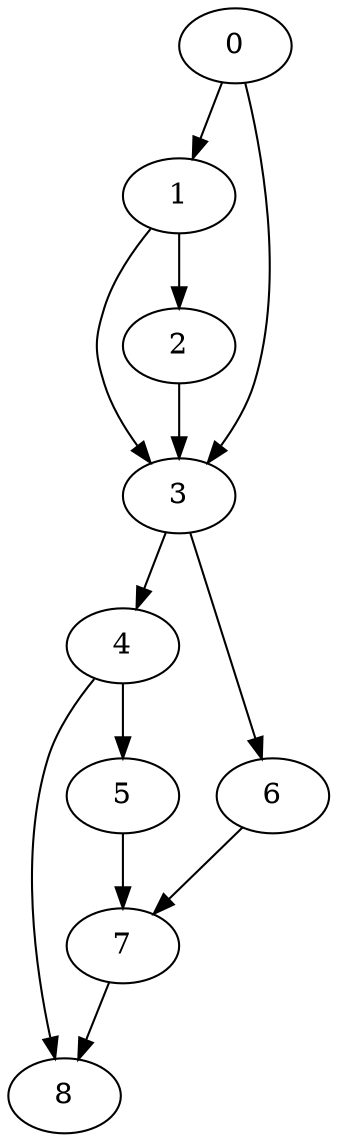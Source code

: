 digraph {
	0
	1
	2
	3
	4
	5
	6
	7
	8
	0 -> 3
	1 -> 3
	2 -> 3
	3 -> 4
	4 -> 5
	6 -> 7
	5 -> 7
	4 -> 8
	7 -> 8
	1 -> 2
	3 -> 6
	0 -> 1
}
